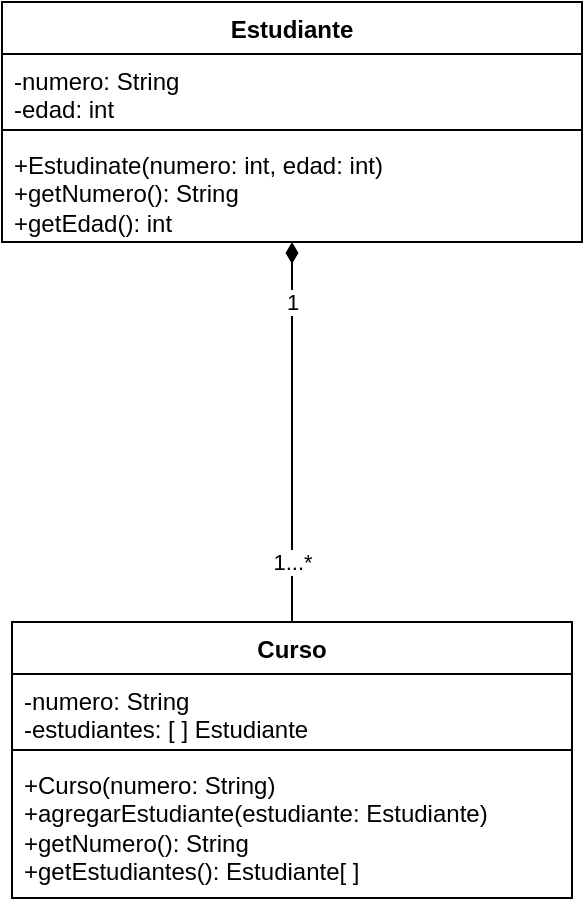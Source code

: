 <mxfile version="24.0.4" type="device">
  <diagram name="Página-1" id="gw2uMzAPx3BPe5WQqA6r">
    <mxGraphModel dx="472" dy="835" grid="1" gridSize="10" guides="1" tooltips="1" connect="1" arrows="1" fold="1" page="1" pageScale="1" pageWidth="827" pageHeight="1169" math="0" shadow="0">
      <root>
        <mxCell id="0" />
        <mxCell id="1" parent="0" />
        <mxCell id="Kg-SJKB0eN14AiOmvRnf-1" value="Estudiante" style="swimlane;fontStyle=1;align=center;verticalAlign=top;childLayout=stackLayout;horizontal=1;startSize=26;horizontalStack=0;resizeParent=1;resizeParentMax=0;resizeLast=0;collapsible=1;marginBottom=0;whiteSpace=wrap;html=1;" parent="1" vertex="1">
          <mxGeometry x="269" y="370" width="290" height="120" as="geometry" />
        </mxCell>
        <mxCell id="Kg-SJKB0eN14AiOmvRnf-2" value="-numero: String&lt;br&gt;-edad: int" style="text;strokeColor=none;fillColor=none;align=left;verticalAlign=top;spacingLeft=4;spacingRight=4;overflow=hidden;rotatable=0;points=[[0,0.5],[1,0.5]];portConstraint=eastwest;whiteSpace=wrap;html=1;" parent="Kg-SJKB0eN14AiOmvRnf-1" vertex="1">
          <mxGeometry y="26" width="290" height="34" as="geometry" />
        </mxCell>
        <mxCell id="Kg-SJKB0eN14AiOmvRnf-3" value="" style="line;strokeWidth=1;fillColor=none;align=left;verticalAlign=middle;spacingTop=-1;spacingLeft=3;spacingRight=3;rotatable=0;labelPosition=right;points=[];portConstraint=eastwest;strokeColor=inherit;" parent="Kg-SJKB0eN14AiOmvRnf-1" vertex="1">
          <mxGeometry y="60" width="290" height="8" as="geometry" />
        </mxCell>
        <mxCell id="Kg-SJKB0eN14AiOmvRnf-4" value="+Estudinate(numero: int, edad: int)&lt;br&gt;+getNumero(): String&lt;br&gt;+getEdad(): int" style="text;strokeColor=none;fillColor=none;align=left;verticalAlign=top;spacingLeft=4;spacingRight=4;overflow=hidden;rotatable=0;points=[[0,0.5],[1,0.5]];portConstraint=eastwest;whiteSpace=wrap;html=1;" parent="Kg-SJKB0eN14AiOmvRnf-1" vertex="1">
          <mxGeometry y="68" width="290" height="52" as="geometry" />
        </mxCell>
        <mxCell id="Kg-SJKB0eN14AiOmvRnf-5" value="Curso" style="swimlane;fontStyle=1;align=center;verticalAlign=top;childLayout=stackLayout;horizontal=1;startSize=26;horizontalStack=0;resizeParent=1;resizeParentMax=0;resizeLast=0;collapsible=1;marginBottom=0;whiteSpace=wrap;html=1;" parent="1" vertex="1">
          <mxGeometry x="274" y="680" width="280" height="138" as="geometry" />
        </mxCell>
        <mxCell id="Kg-SJKB0eN14AiOmvRnf-6" value="-numero: String&lt;div&gt;-estudiantes: [ ] Estudiante&lt;/div&gt;" style="text;strokeColor=none;fillColor=none;align=left;verticalAlign=top;spacingLeft=4;spacingRight=4;overflow=hidden;rotatable=0;points=[[0,0.5],[1,0.5]];portConstraint=eastwest;whiteSpace=wrap;html=1;" parent="Kg-SJKB0eN14AiOmvRnf-5" vertex="1">
          <mxGeometry y="26" width="280" height="34" as="geometry" />
        </mxCell>
        <mxCell id="Kg-SJKB0eN14AiOmvRnf-7" value="" style="line;strokeWidth=1;fillColor=none;align=left;verticalAlign=middle;spacingTop=-1;spacingLeft=3;spacingRight=3;rotatable=0;labelPosition=right;points=[];portConstraint=eastwest;strokeColor=inherit;" parent="Kg-SJKB0eN14AiOmvRnf-5" vertex="1">
          <mxGeometry y="60" width="280" height="8" as="geometry" />
        </mxCell>
        <mxCell id="Kg-SJKB0eN14AiOmvRnf-8" value="+Curso(numero: String)&lt;br&gt;+agregarEstudiante(estudiante: Estudiante)&lt;br&gt;+getNumero(): String&lt;br&gt;+getEstudiantes(): Estudiante[ ]" style="text;strokeColor=none;fillColor=none;align=left;verticalAlign=top;spacingLeft=4;spacingRight=4;overflow=hidden;rotatable=0;points=[[0,0.5],[1,0.5]];portConstraint=eastwest;whiteSpace=wrap;html=1;" parent="Kg-SJKB0eN14AiOmvRnf-5" vertex="1">
          <mxGeometry y="68" width="280" height="70" as="geometry" />
        </mxCell>
        <mxCell id="Kg-SJKB0eN14AiOmvRnf-9" value="" style="endArrow=none;startArrow=diamondThin;endFill=0;startFill=1;html=1;verticalAlign=bottom;labelBackgroundColor=none;strokeWidth=1;startSize=8;endSize=8;rounded=0;" parent="1" source="Kg-SJKB0eN14AiOmvRnf-1" target="Kg-SJKB0eN14AiOmvRnf-5" edge="1">
          <mxGeometry width="160" relative="1" as="geometry">
            <mxPoint x="340" y="560" as="sourcePoint" />
            <mxPoint x="500" y="560" as="targetPoint" />
          </mxGeometry>
        </mxCell>
        <mxCell id="Kg-SJKB0eN14AiOmvRnf-10" value="1...*" style="edgeLabel;html=1;align=center;verticalAlign=middle;resizable=0;points=[];" parent="Kg-SJKB0eN14AiOmvRnf-9" vertex="1" connectable="0">
          <mxGeometry x="0.841" y="1" relative="1" as="geometry">
            <mxPoint x="-1" y="-15" as="offset" />
          </mxGeometry>
        </mxCell>
        <mxCell id="Kg-SJKB0eN14AiOmvRnf-11" value="1" style="edgeLabel;html=1;align=center;verticalAlign=middle;resizable=0;points=[];" parent="Kg-SJKB0eN14AiOmvRnf-9" vertex="1" connectable="0">
          <mxGeometry x="-0.819" y="1" relative="1" as="geometry">
            <mxPoint x="-1" y="13" as="offset" />
          </mxGeometry>
        </mxCell>
      </root>
    </mxGraphModel>
  </diagram>
</mxfile>
